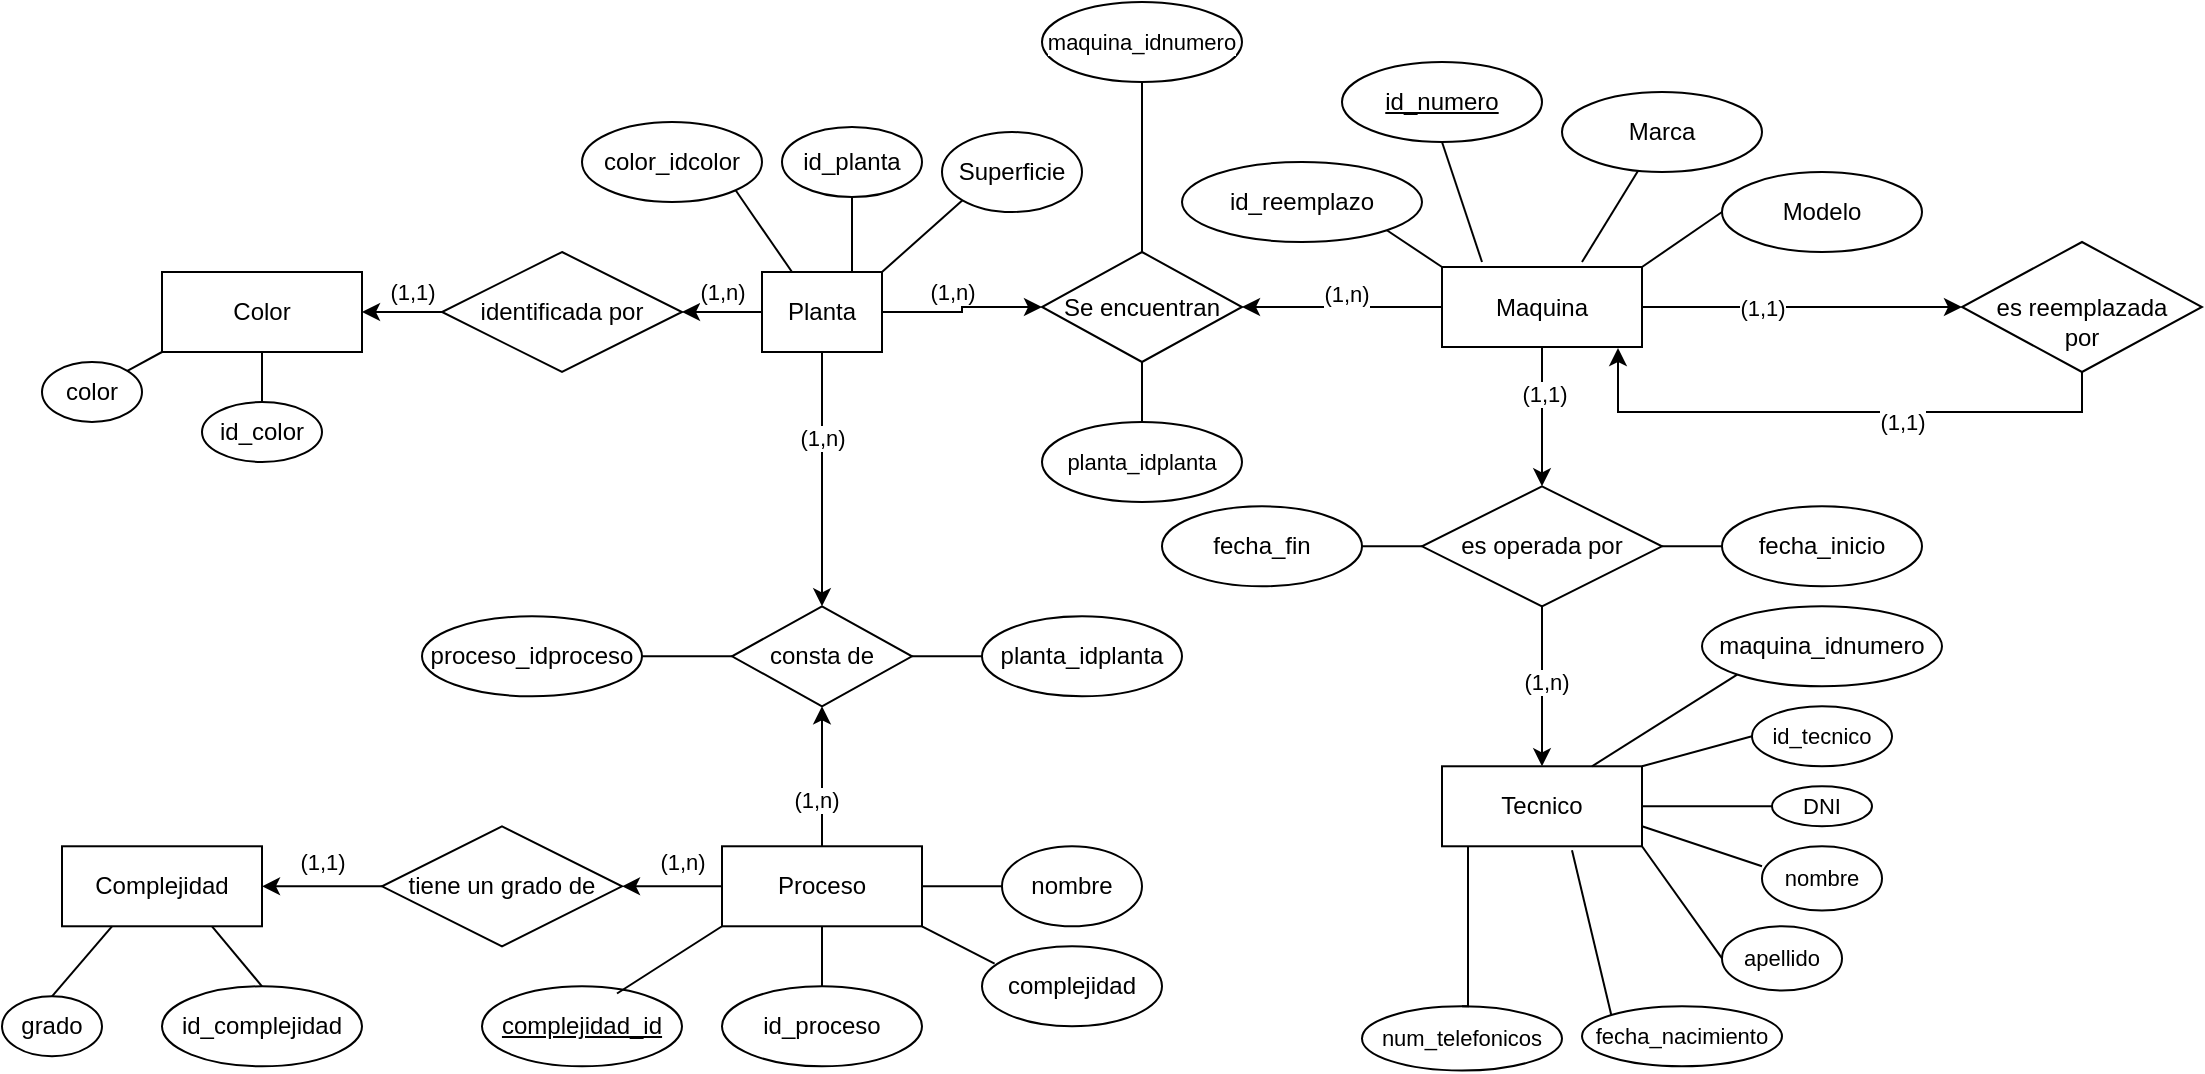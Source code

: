 <mxfile version="24.4.13" type="device">
  <diagram name="Página-1" id="KaVkqW-eVY7A7tpYsLZp">
    <mxGraphModel dx="1171" dy="471" grid="1" gridSize="10" guides="1" tooltips="1" connect="1" arrows="1" fold="1" page="1" pageScale="1" pageWidth="827" pageHeight="1169" math="0" shadow="0">
      <root>
        <mxCell id="0" />
        <mxCell id="1" parent="0" />
        <mxCell id="HWfvGFDv6Gkzwaa1oAlW-18" value="Marca" style="ellipse;whiteSpace=wrap;html=1;align=center;" parent="1" vertex="1">
          <mxGeometry x="970" y="165" width="100" height="40" as="geometry" />
        </mxCell>
        <mxCell id="HWfvGFDv6Gkzwaa1oAlW-100" style="edgeStyle=orthogonalEdgeStyle;rounded=0;orthogonalLoop=1;jettySize=auto;html=1;entryX=0.5;entryY=1;entryDx=0;entryDy=0;" parent="1" source="HWfvGFDv6Gkzwaa1oAlW-19" target="HWfvGFDv6Gkzwaa1oAlW-44" edge="1">
          <mxGeometry relative="1" as="geometry" />
        </mxCell>
        <mxCell id="HWfvGFDv6Gkzwaa1oAlW-101" value="(1,n)" style="edgeLabel;html=1;align=center;verticalAlign=middle;resizable=0;points=[];" parent="HWfvGFDv6Gkzwaa1oAlW-100" vertex="1" connectable="0">
          <mxGeometry x="-0.35" y="3" relative="1" as="geometry">
            <mxPoint as="offset" />
          </mxGeometry>
        </mxCell>
        <mxCell id="xJOHi_WDOZoTclQfqix0-33" style="edgeStyle=orthogonalEdgeStyle;rounded=0;orthogonalLoop=1;jettySize=auto;html=1;entryX=1;entryY=0.5;entryDx=0;entryDy=0;" edge="1" parent="1" source="HWfvGFDv6Gkzwaa1oAlW-19" target="xJOHi_WDOZoTclQfqix0-32">
          <mxGeometry relative="1" as="geometry" />
        </mxCell>
        <mxCell id="xJOHi_WDOZoTclQfqix0-35" value="(1,n)" style="edgeLabel;html=1;align=center;verticalAlign=middle;resizable=0;points=[];" vertex="1" connectable="0" parent="xJOHi_WDOZoTclQfqix0-33">
          <mxGeometry x="-0.28" y="1" relative="1" as="geometry">
            <mxPoint x="-2" y="-13" as="offset" />
          </mxGeometry>
        </mxCell>
        <mxCell id="HWfvGFDv6Gkzwaa1oAlW-19" value="Proceso" style="whiteSpace=wrap;html=1;align=center;" parent="1" vertex="1">
          <mxGeometry x="550" y="542.14" width="100" height="40" as="geometry" />
        </mxCell>
        <mxCell id="HWfvGFDv6Gkzwaa1oAlW-49" value="" style="edgeStyle=orthogonalEdgeStyle;rounded=0;orthogonalLoop=1;jettySize=auto;html=1;" parent="1" source="HWfvGFDv6Gkzwaa1oAlW-21" target="HWfvGFDv6Gkzwaa1oAlW-44" edge="1">
          <mxGeometry relative="1" as="geometry" />
        </mxCell>
        <mxCell id="HWfvGFDv6Gkzwaa1oAlW-67" value="(1,n)" style="edgeLabel;html=1;align=center;verticalAlign=middle;resizable=0;points=[];" parent="HWfvGFDv6Gkzwaa1oAlW-49" vertex="1" connectable="0">
          <mxGeometry x="-0.325" y="2" relative="1" as="geometry">
            <mxPoint x="-2" as="offset" />
          </mxGeometry>
        </mxCell>
        <mxCell id="HWfvGFDv6Gkzwaa1oAlW-69" style="edgeStyle=orthogonalEdgeStyle;rounded=0;orthogonalLoop=1;jettySize=auto;html=1;entryX=0;entryY=0.5;entryDx=0;entryDy=0;" parent="1" source="HWfvGFDv6Gkzwaa1oAlW-21" target="HWfvGFDv6Gkzwaa1oAlW-64" edge="1">
          <mxGeometry relative="1" as="geometry" />
        </mxCell>
        <mxCell id="HWfvGFDv6Gkzwaa1oAlW-71" value="(1,n)" style="edgeLabel;html=1;align=center;verticalAlign=middle;resizable=0;points=[];" parent="HWfvGFDv6Gkzwaa1oAlW-69" vertex="1" connectable="0">
          <mxGeometry x="-0.12" y="1" relative="1" as="geometry">
            <mxPoint x="-2" y="-9" as="offset" />
          </mxGeometry>
        </mxCell>
        <mxCell id="HWfvGFDv6Gkzwaa1oAlW-83" style="edgeStyle=orthogonalEdgeStyle;rounded=0;orthogonalLoop=1;jettySize=auto;html=1;entryX=1;entryY=0.5;entryDx=0;entryDy=0;" parent="1" source="HWfvGFDv6Gkzwaa1oAlW-21" target="HWfvGFDv6Gkzwaa1oAlW-82" edge="1">
          <mxGeometry relative="1" as="geometry" />
        </mxCell>
        <mxCell id="HWfvGFDv6Gkzwaa1oAlW-92" value="(1,n)" style="edgeLabel;html=1;align=center;verticalAlign=middle;resizable=0;points=[];" parent="HWfvGFDv6Gkzwaa1oAlW-83" vertex="1" connectable="0">
          <mxGeometry x="-0.15" relative="1" as="geometry">
            <mxPoint x="-3" y="-10" as="offset" />
          </mxGeometry>
        </mxCell>
        <mxCell id="HWfvGFDv6Gkzwaa1oAlW-21" value="Planta" style="whiteSpace=wrap;html=1;align=center;" parent="1" vertex="1">
          <mxGeometry x="570" y="255" width="60" height="40" as="geometry" />
        </mxCell>
        <mxCell id="HWfvGFDv6Gkzwaa1oAlW-28" value="Superficie" style="ellipse;whiteSpace=wrap;html=1;align=center;" parent="1" vertex="1">
          <mxGeometry x="660" y="185" width="70" height="40" as="geometry" />
        </mxCell>
        <mxCell id="HWfvGFDv6Gkzwaa1oAlW-29" value="" style="endArrow=none;html=1;rounded=0;entryX=0;entryY=1;entryDx=0;entryDy=0;exitX=1;exitY=0;exitDx=0;exitDy=0;" parent="1" source="HWfvGFDv6Gkzwaa1oAlW-21" target="HWfvGFDv6Gkzwaa1oAlW-28" edge="1">
          <mxGeometry relative="1" as="geometry">
            <mxPoint x="630" y="255" as="sourcePoint" />
            <mxPoint x="615" y="295" as="targetPoint" />
          </mxGeometry>
        </mxCell>
        <mxCell id="HWfvGFDv6Gkzwaa1oAlW-44" value="consta de" style="shape=rhombus;perimeter=rhombusPerimeter;whiteSpace=wrap;html=1;align=center;" parent="1" vertex="1">
          <mxGeometry x="555" y="422.14" width="90" height="50" as="geometry" />
        </mxCell>
        <mxCell id="HWfvGFDv6Gkzwaa1oAlW-50" value="planta_idplanta" style="ellipse;whiteSpace=wrap;html=1;align=center;" parent="1" vertex="1">
          <mxGeometry x="680" y="427.14" width="100" height="40" as="geometry" />
        </mxCell>
        <mxCell id="HWfvGFDv6Gkzwaa1oAlW-51" value="proceso_idproceso" style="ellipse;whiteSpace=wrap;html=1;align=center;" parent="1" vertex="1">
          <mxGeometry x="400" y="427.14" width="110" height="40" as="geometry" />
        </mxCell>
        <mxCell id="HWfvGFDv6Gkzwaa1oAlW-52" value="" style="endArrow=none;html=1;rounded=0;entryX=0;entryY=0.5;entryDx=0;entryDy=0;exitX=1;exitY=0.5;exitDx=0;exitDy=0;" parent="1" source="HWfvGFDv6Gkzwaa1oAlW-44" target="HWfvGFDv6Gkzwaa1oAlW-50" edge="1">
          <mxGeometry relative="1" as="geometry">
            <mxPoint x="510" y="472.14" as="sourcePoint" />
            <mxPoint x="670" y="472.14" as="targetPoint" />
          </mxGeometry>
        </mxCell>
        <mxCell id="HWfvGFDv6Gkzwaa1oAlW-53" value="" style="endArrow=none;html=1;rounded=0;entryX=0;entryY=0.5;entryDx=0;entryDy=0;exitX=1;exitY=0.5;exitDx=0;exitDy=0;" parent="1" source="HWfvGFDv6Gkzwaa1oAlW-51" target="HWfvGFDv6Gkzwaa1oAlW-44" edge="1">
          <mxGeometry relative="1" as="geometry">
            <mxPoint x="510" y="472.14" as="sourcePoint" />
            <mxPoint x="670" y="472.14" as="targetPoint" />
          </mxGeometry>
        </mxCell>
        <mxCell id="HWfvGFDv6Gkzwaa1oAlW-54" value="nombre" style="ellipse;whiteSpace=wrap;html=1;align=center;" parent="1" vertex="1">
          <mxGeometry x="690" y="542.14" width="70" height="40" as="geometry" />
        </mxCell>
        <mxCell id="HWfvGFDv6Gkzwaa1oAlW-55" value="complejidad" style="ellipse;whiteSpace=wrap;html=1;align=center;" parent="1" vertex="1">
          <mxGeometry x="680" y="592.14" width="90" height="40" as="geometry" />
        </mxCell>
        <mxCell id="HWfvGFDv6Gkzwaa1oAlW-57" value="" style="endArrow=none;html=1;rounded=0;entryX=0;entryY=0.5;entryDx=0;entryDy=0;exitX=1;exitY=0.5;exitDx=0;exitDy=0;" parent="1" source="HWfvGFDv6Gkzwaa1oAlW-19" target="HWfvGFDv6Gkzwaa1oAlW-54" edge="1">
          <mxGeometry relative="1" as="geometry">
            <mxPoint x="540" y="472.14" as="sourcePoint" />
            <mxPoint x="700" y="472.14" as="targetPoint" />
          </mxGeometry>
        </mxCell>
        <mxCell id="HWfvGFDv6Gkzwaa1oAlW-58" value="" style="endArrow=none;html=1;rounded=0;entryX=0.07;entryY=0.217;entryDx=0;entryDy=0;entryPerimeter=0;" parent="1" target="HWfvGFDv6Gkzwaa1oAlW-55" edge="1">
          <mxGeometry relative="1" as="geometry">
            <mxPoint x="650" y="582.14" as="sourcePoint" />
            <mxPoint x="700" y="472.14" as="targetPoint" />
          </mxGeometry>
        </mxCell>
        <mxCell id="HWfvGFDv6Gkzwaa1oAlW-102" style="edgeStyle=orthogonalEdgeStyle;rounded=0;orthogonalLoop=1;jettySize=auto;html=1;entryX=1;entryY=0.5;entryDx=0;entryDy=0;strokeColor=default;align=center;verticalAlign=middle;fontFamily=Helvetica;fontSize=11;fontColor=default;labelBackgroundColor=default;endArrow=classic;" parent="1" source="HWfvGFDv6Gkzwaa1oAlW-59" target="HWfvGFDv6Gkzwaa1oAlW-64" edge="1">
          <mxGeometry relative="1" as="geometry" />
        </mxCell>
        <mxCell id="HWfvGFDv6Gkzwaa1oAlW-103" value="(1,n)" style="edgeLabel;html=1;align=center;verticalAlign=middle;resizable=0;points=[];fontFamily=Helvetica;fontSize=11;fontColor=default;labelBackgroundColor=default;" parent="HWfvGFDv6Gkzwaa1oAlW-102" vertex="1" connectable="0">
          <mxGeometry x="-0.04" y="4" relative="1" as="geometry">
            <mxPoint y="-11" as="offset" />
          </mxGeometry>
        </mxCell>
        <mxCell id="xJOHi_WDOZoTclQfqix0-9" value="" style="edgeStyle=orthogonalEdgeStyle;rounded=0;orthogonalLoop=1;jettySize=auto;html=1;" edge="1" parent="1" source="HWfvGFDv6Gkzwaa1oAlW-59" target="xJOHi_WDOZoTclQfqix0-8">
          <mxGeometry relative="1" as="geometry" />
        </mxCell>
        <mxCell id="xJOHi_WDOZoTclQfqix0-12" value="(1,1)" style="edgeLabel;html=1;align=center;verticalAlign=middle;resizable=0;points=[];" vertex="1" connectable="0" parent="xJOHi_WDOZoTclQfqix0-9">
          <mxGeometry x="-0.325" y="1" relative="1" as="geometry">
            <mxPoint as="offset" />
          </mxGeometry>
        </mxCell>
        <mxCell id="xJOHi_WDOZoTclQfqix0-19" style="edgeStyle=orthogonalEdgeStyle;rounded=0;orthogonalLoop=1;jettySize=auto;html=1;entryX=0;entryY=0.5;entryDx=0;entryDy=0;" edge="1" parent="1" source="HWfvGFDv6Gkzwaa1oAlW-59" target="xJOHi_WDOZoTclQfqix0-18">
          <mxGeometry relative="1" as="geometry" />
        </mxCell>
        <mxCell id="xJOHi_WDOZoTclQfqix0-39" value="(1,1)" style="edgeLabel;html=1;align=center;verticalAlign=middle;resizable=0;points=[];" vertex="1" connectable="0" parent="xJOHi_WDOZoTclQfqix0-19">
          <mxGeometry x="-0.253" y="-4" relative="1" as="geometry">
            <mxPoint y="-4" as="offset" />
          </mxGeometry>
        </mxCell>
        <mxCell id="HWfvGFDv6Gkzwaa1oAlW-59" value="Maquina" style="whiteSpace=wrap;html=1;align=center;" parent="1" vertex="1">
          <mxGeometry x="910" y="252.5" width="100" height="40" as="geometry" />
        </mxCell>
        <mxCell id="HWfvGFDv6Gkzwaa1oAlW-64" value="Se encuentran" style="shape=rhombus;perimeter=rhombusPerimeter;whiteSpace=wrap;html=1;align=center;" parent="1" vertex="1">
          <mxGeometry x="710" y="245" width="100" height="55" as="geometry" />
        </mxCell>
        <mxCell id="HWfvGFDv6Gkzwaa1oAlW-65" value="id_numero" style="ellipse;whiteSpace=wrap;html=1;align=center;fontStyle=4;" parent="1" vertex="1">
          <mxGeometry x="860" y="150" width="100" height="40" as="geometry" />
        </mxCell>
        <mxCell id="HWfvGFDv6Gkzwaa1oAlW-73" value="" style="endArrow=none;html=1;rounded=0;entryX=0.5;entryY=1;entryDx=0;entryDy=0;" parent="1" target="HWfvGFDv6Gkzwaa1oAlW-65" edge="1">
          <mxGeometry relative="1" as="geometry">
            <mxPoint x="930" y="250" as="sourcePoint" />
            <mxPoint x="1000" y="325" as="targetPoint" />
          </mxGeometry>
        </mxCell>
        <mxCell id="HWfvGFDv6Gkzwaa1oAlW-74" value="Modelo" style="ellipse;whiteSpace=wrap;html=1;align=center;" parent="1" vertex="1">
          <mxGeometry x="1050" y="205" width="100" height="40" as="geometry" />
        </mxCell>
        <mxCell id="HWfvGFDv6Gkzwaa1oAlW-75" value="" style="endArrow=none;html=1;rounded=0;" parent="1" target="HWfvGFDv6Gkzwaa1oAlW-18" edge="1">
          <mxGeometry relative="1" as="geometry">
            <mxPoint x="980" y="250" as="sourcePoint" />
            <mxPoint x="1030" y="345" as="targetPoint" />
          </mxGeometry>
        </mxCell>
        <mxCell id="HWfvGFDv6Gkzwaa1oAlW-76" value="" style="endArrow=none;html=1;rounded=0;entryX=0;entryY=0.5;entryDx=0;entryDy=0;exitX=1;exitY=0;exitDx=0;exitDy=0;" parent="1" source="HWfvGFDv6Gkzwaa1oAlW-59" target="HWfvGFDv6Gkzwaa1oAlW-74" edge="1">
          <mxGeometry relative="1" as="geometry">
            <mxPoint x="870" y="345" as="sourcePoint" />
            <mxPoint x="1030" y="345" as="targetPoint" />
          </mxGeometry>
        </mxCell>
        <mxCell id="HWfvGFDv6Gkzwaa1oAlW-77" value="Tecnico" style="whiteSpace=wrap;html=1;align=center;" parent="1" vertex="1">
          <mxGeometry x="910" y="502.14" width="100" height="40" as="geometry" />
        </mxCell>
        <mxCell id="HWfvGFDv6Gkzwaa1oAlW-80" value="id_planta" style="ellipse;whiteSpace=wrap;html=1;align=center;" parent="1" vertex="1">
          <mxGeometry x="580" y="182.5" width="70" height="35" as="geometry" />
        </mxCell>
        <mxCell id="HWfvGFDv6Gkzwaa1oAlW-81" value="Color" style="whiteSpace=wrap;html=1;align=center;" parent="1" vertex="1">
          <mxGeometry x="270" y="255" width="100" height="40" as="geometry" />
        </mxCell>
        <mxCell id="HWfvGFDv6Gkzwaa1oAlW-84" style="edgeStyle=orthogonalEdgeStyle;rounded=0;orthogonalLoop=1;jettySize=auto;html=1;entryX=1;entryY=0.5;entryDx=0;entryDy=0;" parent="1" source="HWfvGFDv6Gkzwaa1oAlW-82" target="HWfvGFDv6Gkzwaa1oAlW-81" edge="1">
          <mxGeometry relative="1" as="geometry" />
        </mxCell>
        <mxCell id="HWfvGFDv6Gkzwaa1oAlW-93" value="(1,1)" style="edgeLabel;html=1;align=center;verticalAlign=middle;resizable=0;points=[];" parent="HWfvGFDv6Gkzwaa1oAlW-84" vertex="1" connectable="0">
          <mxGeometry x="-0.25" y="2" relative="1" as="geometry">
            <mxPoint y="-12" as="offset" />
          </mxGeometry>
        </mxCell>
        <mxCell id="HWfvGFDv6Gkzwaa1oAlW-82" value="identificada por" style="shape=rhombus;perimeter=rhombusPerimeter;whiteSpace=wrap;html=1;align=center;" parent="1" vertex="1">
          <mxGeometry x="410" y="245" width="120" height="60" as="geometry" />
        </mxCell>
        <mxCell id="HWfvGFDv6Gkzwaa1oAlW-85" value="id_color" style="ellipse;whiteSpace=wrap;html=1;align=center;" parent="1" vertex="1">
          <mxGeometry x="290" y="320" width="60" height="30" as="geometry" />
        </mxCell>
        <mxCell id="HWfvGFDv6Gkzwaa1oAlW-86" value="color" style="ellipse;whiteSpace=wrap;html=1;align=center;" parent="1" vertex="1">
          <mxGeometry x="210" y="300" width="50" height="30" as="geometry" />
        </mxCell>
        <mxCell id="HWfvGFDv6Gkzwaa1oAlW-88" value="" style="endArrow=none;html=1;rounded=0;entryX=0;entryY=1;entryDx=0;entryDy=0;exitX=1;exitY=0;exitDx=0;exitDy=0;" parent="1" source="HWfvGFDv6Gkzwaa1oAlW-86" target="HWfvGFDv6Gkzwaa1oAlW-81" edge="1">
          <mxGeometry relative="1" as="geometry">
            <mxPoint x="240" y="375" as="sourcePoint" />
            <mxPoint x="400" y="375" as="targetPoint" />
          </mxGeometry>
        </mxCell>
        <mxCell id="HWfvGFDv6Gkzwaa1oAlW-89" value="" style="endArrow=none;html=1;rounded=0;" parent="1" source="HWfvGFDv6Gkzwaa1oAlW-85" edge="1">
          <mxGeometry relative="1" as="geometry">
            <mxPoint x="240" y="375" as="sourcePoint" />
            <mxPoint x="320" y="295" as="targetPoint" />
          </mxGeometry>
        </mxCell>
        <mxCell id="HWfvGFDv6Gkzwaa1oAlW-91" value="" style="endArrow=none;html=1;rounded=0;entryX=0.5;entryY=1;entryDx=0;entryDy=0;exitX=0.75;exitY=0;exitDx=0;exitDy=0;" parent="1" source="HWfvGFDv6Gkzwaa1oAlW-21" target="HWfvGFDv6Gkzwaa1oAlW-80" edge="1">
          <mxGeometry relative="1" as="geometry">
            <mxPoint x="620" y="365" as="sourcePoint" />
            <mxPoint x="780" y="365" as="targetPoint" />
          </mxGeometry>
        </mxCell>
        <mxCell id="HWfvGFDv6Gkzwaa1oAlW-96" value="id_proceso" style="ellipse;whiteSpace=wrap;html=1;align=center;" parent="1" vertex="1">
          <mxGeometry x="550" y="612.14" width="100" height="40" as="geometry" />
        </mxCell>
        <mxCell id="HWfvGFDv6Gkzwaa1oAlW-97" value="" style="endArrow=none;html=1;rounded=0;entryX=0.5;entryY=0;entryDx=0;entryDy=0;exitX=0.5;exitY=1;exitDx=0;exitDy=0;" parent="1" source="HWfvGFDv6Gkzwaa1oAlW-19" target="HWfvGFDv6Gkzwaa1oAlW-96" edge="1">
          <mxGeometry relative="1" as="geometry">
            <mxPoint x="510" y="542.14" as="sourcePoint" />
            <mxPoint x="670" y="542.14" as="targetPoint" />
          </mxGeometry>
        </mxCell>
        <mxCell id="HWfvGFDv6Gkzwaa1oAlW-98" value="color_idcolor" style="ellipse;whiteSpace=wrap;html=1;align=center;" parent="1" vertex="1">
          <mxGeometry x="480" y="180" width="90" height="40" as="geometry" />
        </mxCell>
        <mxCell id="HWfvGFDv6Gkzwaa1oAlW-99" value="" style="endArrow=none;html=1;rounded=0;entryX=1;entryY=1;entryDx=0;entryDy=0;exitX=0.25;exitY=0;exitDx=0;exitDy=0;" parent="1" source="HWfvGFDv6Gkzwaa1oAlW-21" target="HWfvGFDv6Gkzwaa1oAlW-98" edge="1">
          <mxGeometry relative="1" as="geometry">
            <mxPoint x="470" y="345" as="sourcePoint" />
            <mxPoint x="630" y="345" as="targetPoint" />
          </mxGeometry>
        </mxCell>
        <mxCell id="HWfvGFDv6Gkzwaa1oAlW-104" value="planta_idplanta" style="ellipse;whiteSpace=wrap;html=1;align=center;fontFamily=Helvetica;fontSize=11;fontColor=default;labelBackgroundColor=default;" parent="1" vertex="1">
          <mxGeometry x="710" y="330" width="100" height="40" as="geometry" />
        </mxCell>
        <mxCell id="HWfvGFDv6Gkzwaa1oAlW-105" value="maquina_idnumero" style="ellipse;whiteSpace=wrap;html=1;align=center;fontFamily=Helvetica;fontSize=11;fontColor=default;labelBackgroundColor=default;" parent="1" vertex="1">
          <mxGeometry x="710" y="120" width="100" height="40" as="geometry" />
        </mxCell>
        <mxCell id="HWfvGFDv6Gkzwaa1oAlW-107" value="" style="endArrow=none;html=1;rounded=0;strokeColor=default;align=center;verticalAlign=middle;fontFamily=Helvetica;fontSize=11;fontColor=default;labelBackgroundColor=default;edgeStyle=orthogonalEdgeStyle;entryX=0.5;entryY=0;entryDx=0;entryDy=0;exitX=0.5;exitY=1;exitDx=0;exitDy=0;" parent="1" source="HWfvGFDv6Gkzwaa1oAlW-64" target="HWfvGFDv6Gkzwaa1oAlW-104" edge="1">
          <mxGeometry relative="1" as="geometry">
            <mxPoint x="610" y="310" as="sourcePoint" />
            <mxPoint x="770" y="310" as="targetPoint" />
          </mxGeometry>
        </mxCell>
        <mxCell id="HWfvGFDv6Gkzwaa1oAlW-108" value="" style="endArrow=none;html=1;rounded=0;strokeColor=default;align=center;verticalAlign=middle;fontFamily=Helvetica;fontSize=11;fontColor=default;labelBackgroundColor=default;edgeStyle=orthogonalEdgeStyle;entryX=0.5;entryY=1;entryDx=0;entryDy=0;exitX=0.5;exitY=0;exitDx=0;exitDy=0;" parent="1" source="HWfvGFDv6Gkzwaa1oAlW-64" target="HWfvGFDv6Gkzwaa1oAlW-105" edge="1">
          <mxGeometry relative="1" as="geometry">
            <mxPoint x="760" y="220" as="sourcePoint" />
            <mxPoint x="770" y="310" as="targetPoint" />
          </mxGeometry>
        </mxCell>
        <mxCell id="HWfvGFDv6Gkzwaa1oAlW-110" value="id_tecnico" style="ellipse;whiteSpace=wrap;html=1;align=center;fontFamily=Helvetica;fontSize=11;fontColor=default;labelBackgroundColor=default;" parent="1" vertex="1">
          <mxGeometry x="1065" y="472.14" width="70" height="30" as="geometry" />
        </mxCell>
        <mxCell id="HWfvGFDv6Gkzwaa1oAlW-111" value="nombre" style="ellipse;whiteSpace=wrap;html=1;align=center;fontFamily=Helvetica;fontSize=11;fontColor=default;labelBackgroundColor=default;" parent="1" vertex="1">
          <mxGeometry x="1070" y="542.14" width="60" height="32.14" as="geometry" />
        </mxCell>
        <mxCell id="HWfvGFDv6Gkzwaa1oAlW-112" value="DNI" style="ellipse;whiteSpace=wrap;html=1;align=center;fontFamily=Helvetica;fontSize=11;fontColor=default;labelBackgroundColor=default;" parent="1" vertex="1">
          <mxGeometry x="1075" y="512.14" width="50" height="20" as="geometry" />
        </mxCell>
        <mxCell id="HWfvGFDv6Gkzwaa1oAlW-113" value="apellido" style="ellipse;whiteSpace=wrap;html=1;align=center;fontFamily=Helvetica;fontSize=11;fontColor=default;labelBackgroundColor=default;" parent="1" vertex="1">
          <mxGeometry x="1050" y="582.14" width="60" height="32.14" as="geometry" />
        </mxCell>
        <mxCell id="HWfvGFDv6Gkzwaa1oAlW-114" value="fecha_nacimiento" style="ellipse;whiteSpace=wrap;html=1;align=center;fontFamily=Helvetica;fontSize=11;fontColor=default;labelBackgroundColor=default;" parent="1" vertex="1">
          <mxGeometry x="980" y="622.14" width="100" height="30" as="geometry" />
        </mxCell>
        <mxCell id="HWfvGFDv6Gkzwaa1oAlW-115" value="num_telefonicos" style="ellipse;whiteSpace=wrap;html=1;align=center;fontFamily=Helvetica;fontSize=11;fontColor=default;labelBackgroundColor=default;" parent="1" vertex="1">
          <mxGeometry x="870" y="622.14" width="100" height="32.14" as="geometry" />
        </mxCell>
        <mxCell id="HWfvGFDv6Gkzwaa1oAlW-116" value="" style="endArrow=none;html=1;rounded=0;strokeColor=default;align=center;verticalAlign=middle;fontFamily=Helvetica;fontSize=11;fontColor=default;labelBackgroundColor=default;edgeStyle=orthogonalEdgeStyle;exitX=0.5;exitY=0;exitDx=0;exitDy=0;" parent="1" source="HWfvGFDv6Gkzwaa1oAlW-115" target="HWfvGFDv6Gkzwaa1oAlW-77" edge="1">
          <mxGeometry relative="1" as="geometry">
            <mxPoint x="860" y="632.14" as="sourcePoint" />
            <mxPoint x="1020" y="632.14" as="targetPoint" />
            <Array as="points">
              <mxPoint x="923" y="622.14" />
            </Array>
          </mxGeometry>
        </mxCell>
        <mxCell id="xJOHi_WDOZoTclQfqix0-1" value="" style="endArrow=none;html=1;rounded=0;entryX=1;entryY=1;entryDx=0;entryDy=0;exitX=0;exitY=0.5;exitDx=0;exitDy=0;" edge="1" parent="1" source="HWfvGFDv6Gkzwaa1oAlW-113" target="HWfvGFDv6Gkzwaa1oAlW-77">
          <mxGeometry relative="1" as="geometry">
            <mxPoint x="820" y="582.14" as="sourcePoint" />
            <mxPoint x="980" y="582.14" as="targetPoint" />
          </mxGeometry>
        </mxCell>
        <mxCell id="xJOHi_WDOZoTclQfqix0-2" value="" style="endArrow=none;html=1;rounded=0;entryX=0;entryY=0.311;entryDx=0;entryDy=0;entryPerimeter=0;exitX=1;exitY=0.75;exitDx=0;exitDy=0;" edge="1" parent="1" source="HWfvGFDv6Gkzwaa1oAlW-77" target="HWfvGFDv6Gkzwaa1oAlW-111">
          <mxGeometry relative="1" as="geometry">
            <mxPoint x="820" y="582.14" as="sourcePoint" />
            <mxPoint x="980" y="582.14" as="targetPoint" />
          </mxGeometry>
        </mxCell>
        <mxCell id="xJOHi_WDOZoTclQfqix0-3" value="" style="endArrow=none;html=1;rounded=0;entryX=0;entryY=0.5;entryDx=0;entryDy=0;exitX=1;exitY=0.5;exitDx=0;exitDy=0;" edge="1" parent="1" source="HWfvGFDv6Gkzwaa1oAlW-77" target="HWfvGFDv6Gkzwaa1oAlW-112">
          <mxGeometry relative="1" as="geometry">
            <mxPoint x="820" y="582.14" as="sourcePoint" />
            <mxPoint x="980" y="582.14" as="targetPoint" />
          </mxGeometry>
        </mxCell>
        <mxCell id="xJOHi_WDOZoTclQfqix0-4" value="" style="endArrow=none;html=1;rounded=0;entryX=0;entryY=0.5;entryDx=0;entryDy=0;exitX=1;exitY=0;exitDx=0;exitDy=0;" edge="1" parent="1" source="HWfvGFDv6Gkzwaa1oAlW-77" target="HWfvGFDv6Gkzwaa1oAlW-110">
          <mxGeometry relative="1" as="geometry">
            <mxPoint x="820" y="582.14" as="sourcePoint" />
            <mxPoint x="980" y="582.14" as="targetPoint" />
          </mxGeometry>
        </mxCell>
        <mxCell id="xJOHi_WDOZoTclQfqix0-5" value="" style="endArrow=none;html=1;rounded=0;entryX=0.65;entryY=1.05;entryDx=0;entryDy=0;entryPerimeter=0;exitX=0;exitY=0;exitDx=0;exitDy=0;" edge="1" parent="1" source="HWfvGFDv6Gkzwaa1oAlW-114" target="HWfvGFDv6Gkzwaa1oAlW-77">
          <mxGeometry relative="1" as="geometry">
            <mxPoint x="720" y="652.14" as="sourcePoint" />
            <mxPoint x="880" y="652.14" as="targetPoint" />
          </mxGeometry>
        </mxCell>
        <mxCell id="xJOHi_WDOZoTclQfqix0-6" value="id_reemplazo" style="ellipse;whiteSpace=wrap;html=1;align=center;" vertex="1" parent="1">
          <mxGeometry x="780" y="200" width="120" height="40" as="geometry" />
        </mxCell>
        <mxCell id="xJOHi_WDOZoTclQfqix0-10" value="" style="edgeStyle=orthogonalEdgeStyle;rounded=0;orthogonalLoop=1;jettySize=auto;html=1;" edge="1" parent="1" source="xJOHi_WDOZoTclQfqix0-8" target="HWfvGFDv6Gkzwaa1oAlW-77">
          <mxGeometry relative="1" as="geometry" />
        </mxCell>
        <mxCell id="xJOHi_WDOZoTclQfqix0-11" value="(1,n)" style="edgeLabel;html=1;align=center;verticalAlign=middle;resizable=0;points=[];" vertex="1" connectable="0" parent="xJOHi_WDOZoTclQfqix0-10">
          <mxGeometry x="-0.053" y="2" relative="1" as="geometry">
            <mxPoint as="offset" />
          </mxGeometry>
        </mxCell>
        <mxCell id="xJOHi_WDOZoTclQfqix0-8" value="es operada por" style="shape=rhombus;perimeter=rhombusPerimeter;whiteSpace=wrap;html=1;align=center;" vertex="1" parent="1">
          <mxGeometry x="900" y="362.14" width="120" height="60" as="geometry" />
        </mxCell>
        <mxCell id="xJOHi_WDOZoTclQfqix0-13" value="maquina_idnumero" style="ellipse;whiteSpace=wrap;html=1;align=center;" vertex="1" parent="1">
          <mxGeometry x="1040" y="422.14" width="120" height="40" as="geometry" />
        </mxCell>
        <mxCell id="xJOHi_WDOZoTclQfqix0-14" value="" style="endArrow=none;html=1;rounded=0;entryX=0;entryY=1;entryDx=0;entryDy=0;exitX=0.75;exitY=0;exitDx=0;exitDy=0;" edge="1" parent="1" source="HWfvGFDv6Gkzwaa1oAlW-77" target="xJOHi_WDOZoTclQfqix0-13">
          <mxGeometry relative="1" as="geometry">
            <mxPoint x="900" y="440" as="sourcePoint" />
            <mxPoint x="1060" y="440" as="targetPoint" />
          </mxGeometry>
        </mxCell>
        <mxCell id="xJOHi_WDOZoTclQfqix0-15" value="fecha_inicio" style="ellipse;whiteSpace=wrap;html=1;align=center;" vertex="1" parent="1">
          <mxGeometry x="1050" y="372.14" width="100" height="40" as="geometry" />
        </mxCell>
        <mxCell id="xJOHi_WDOZoTclQfqix0-18" value="&lt;div&gt;&lt;br&gt;&lt;/div&gt;es reemplazada&lt;div&gt;por&lt;/div&gt;" style="shape=rhombus;perimeter=rhombusPerimeter;whiteSpace=wrap;html=1;align=center;" vertex="1" parent="1">
          <mxGeometry x="1170" y="240" width="120" height="65" as="geometry" />
        </mxCell>
        <mxCell id="xJOHi_WDOZoTclQfqix0-21" style="edgeStyle=orthogonalEdgeStyle;rounded=0;orthogonalLoop=1;jettySize=auto;html=1;exitX=0.5;exitY=1;exitDx=0;exitDy=0;entryX=0.88;entryY=1.013;entryDx=0;entryDy=0;entryPerimeter=0;" edge="1" parent="1" source="xJOHi_WDOZoTclQfqix0-18" target="HWfvGFDv6Gkzwaa1oAlW-59">
          <mxGeometry relative="1" as="geometry" />
        </mxCell>
        <mxCell id="xJOHi_WDOZoTclQfqix0-40" value="(1,1)" style="edgeLabel;html=1;align=center;verticalAlign=middle;resizable=0;points=[];" vertex="1" connectable="0" parent="xJOHi_WDOZoTclQfqix0-21">
          <mxGeometry x="-0.224" y="5" relative="1" as="geometry">
            <mxPoint as="offset" />
          </mxGeometry>
        </mxCell>
        <mxCell id="xJOHi_WDOZoTclQfqix0-23" value="fecha_fin" style="ellipse;whiteSpace=wrap;html=1;align=center;" vertex="1" parent="1">
          <mxGeometry x="770" y="372.14" width="100" height="40" as="geometry" />
        </mxCell>
        <mxCell id="xJOHi_WDOZoTclQfqix0-24" value="" style="endArrow=none;html=1;rounded=0;entryX=0;entryY=0.5;entryDx=0;entryDy=0;exitX=1;exitY=0.5;exitDx=0;exitDy=0;" edge="1" parent="1" source="xJOHi_WDOZoTclQfqix0-23" target="xJOHi_WDOZoTclQfqix0-8">
          <mxGeometry relative="1" as="geometry">
            <mxPoint x="840" y="490" as="sourcePoint" />
            <mxPoint x="1000" y="490" as="targetPoint" />
          </mxGeometry>
        </mxCell>
        <mxCell id="xJOHi_WDOZoTclQfqix0-25" value="" style="endArrow=none;html=1;rounded=0;entryX=0;entryY=0.5;entryDx=0;entryDy=0;exitX=1;exitY=0.5;exitDx=0;exitDy=0;" edge="1" parent="1" source="xJOHi_WDOZoTclQfqix0-8" target="xJOHi_WDOZoTclQfqix0-15">
          <mxGeometry relative="1" as="geometry">
            <mxPoint x="840" y="490" as="sourcePoint" />
            <mxPoint x="1000" y="490" as="targetPoint" />
          </mxGeometry>
        </mxCell>
        <mxCell id="xJOHi_WDOZoTclQfqix0-27" value="Complejidad" style="whiteSpace=wrap;html=1;align=center;" vertex="1" parent="1">
          <mxGeometry x="220" y="542.14" width="100" height="40" as="geometry" />
        </mxCell>
        <mxCell id="xJOHi_WDOZoTclQfqix0-28" value="grado" style="ellipse;whiteSpace=wrap;html=1;align=center;" vertex="1" parent="1">
          <mxGeometry x="190" y="617.14" width="50" height="30" as="geometry" />
        </mxCell>
        <mxCell id="xJOHi_WDOZoTclQfqix0-29" value="id_complejidad" style="ellipse;whiteSpace=wrap;html=1;align=center;" vertex="1" parent="1">
          <mxGeometry x="270" y="612.14" width="100" height="40" as="geometry" />
        </mxCell>
        <mxCell id="xJOHi_WDOZoTclQfqix0-30" value="" style="endArrow=none;html=1;rounded=0;entryX=0.25;entryY=1;entryDx=0;entryDy=0;exitX=0.5;exitY=0;exitDx=0;exitDy=0;" edge="1" parent="1" source="xJOHi_WDOZoTclQfqix0-28" target="xJOHi_WDOZoTclQfqix0-27">
          <mxGeometry relative="1" as="geometry">
            <mxPoint x="270" y="610" as="sourcePoint" />
            <mxPoint x="430" y="610" as="targetPoint" />
          </mxGeometry>
        </mxCell>
        <mxCell id="xJOHi_WDOZoTclQfqix0-31" value="" style="endArrow=none;html=1;rounded=0;exitX=0.75;exitY=1;exitDx=0;exitDy=0;entryX=0.5;entryY=0;entryDx=0;entryDy=0;" edge="1" parent="1" source="xJOHi_WDOZoTclQfqix0-27" target="xJOHi_WDOZoTclQfqix0-29">
          <mxGeometry relative="1" as="geometry">
            <mxPoint x="270" y="610" as="sourcePoint" />
            <mxPoint x="430" y="610" as="targetPoint" />
          </mxGeometry>
        </mxCell>
        <mxCell id="xJOHi_WDOZoTclQfqix0-34" style="edgeStyle=orthogonalEdgeStyle;rounded=0;orthogonalLoop=1;jettySize=auto;html=1;entryX=1;entryY=0.5;entryDx=0;entryDy=0;" edge="1" parent="1" source="xJOHi_WDOZoTclQfqix0-32" target="xJOHi_WDOZoTclQfqix0-27">
          <mxGeometry relative="1" as="geometry" />
        </mxCell>
        <mxCell id="xJOHi_WDOZoTclQfqix0-36" value="(1,1)" style="edgeLabel;html=1;align=center;verticalAlign=middle;resizable=0;points=[];" vertex="1" connectable="0" parent="xJOHi_WDOZoTclQfqix0-34">
          <mxGeometry x="-0.006" y="1" relative="1" as="geometry">
            <mxPoint y="-13" as="offset" />
          </mxGeometry>
        </mxCell>
        <mxCell id="xJOHi_WDOZoTclQfqix0-32" value="tiene un grado de" style="shape=rhombus;perimeter=rhombusPerimeter;whiteSpace=wrap;html=1;align=center;" vertex="1" parent="1">
          <mxGeometry x="380" y="532.14" width="120" height="60" as="geometry" />
        </mxCell>
        <mxCell id="xJOHi_WDOZoTclQfqix0-37" value="complejidad_id" style="ellipse;whiteSpace=wrap;html=1;align=center;fontStyle=4;" vertex="1" parent="1">
          <mxGeometry x="430" y="612.14" width="100" height="40" as="geometry" />
        </mxCell>
        <mxCell id="xJOHi_WDOZoTclQfqix0-38" value="" style="endArrow=none;html=1;rounded=0;entryX=0;entryY=1;entryDx=0;entryDy=0;exitX=0.675;exitY=0.09;exitDx=0;exitDy=0;exitPerimeter=0;" edge="1" parent="1" source="xJOHi_WDOZoTclQfqix0-37" target="HWfvGFDv6Gkzwaa1oAlW-19">
          <mxGeometry relative="1" as="geometry">
            <mxPoint x="500" y="630" as="sourcePoint" />
            <mxPoint x="660" y="630" as="targetPoint" />
          </mxGeometry>
        </mxCell>
        <mxCell id="xJOHi_WDOZoTclQfqix0-41" value="" style="endArrow=none;html=1;rounded=0;entryX=0;entryY=0;entryDx=0;entryDy=0;exitX=1;exitY=1;exitDx=0;exitDy=0;" edge="1" parent="1" source="xJOHi_WDOZoTclQfqix0-6" target="HWfvGFDv6Gkzwaa1oAlW-59">
          <mxGeometry relative="1" as="geometry">
            <mxPoint x="710" y="230" as="sourcePoint" />
            <mxPoint x="870" y="230" as="targetPoint" />
          </mxGeometry>
        </mxCell>
      </root>
    </mxGraphModel>
  </diagram>
</mxfile>
